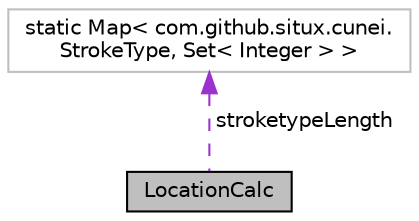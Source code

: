 digraph "LocationCalc"
{
  edge [fontname="Helvetica",fontsize="10",labelfontname="Helvetica",labelfontsize="10"];
  node [fontname="Helvetica",fontsize="10",shape=record];
  Node1 [label="LocationCalc",height=0.2,width=0.4,color="black", fillcolor="grey75", style="filled" fontcolor="black"];
  Node2 -> Node1 [dir="back",color="darkorchid3",fontsize="10",style="dashed",label=" stroketypeLength" ,fontname="Helvetica"];
  Node2 [label="static Map\< com.github.situx.cunei.\lStrokeType, Set\< Integer \> \>",height=0.2,width=0.4,color="grey75", fillcolor="white", style="filled"];
}
